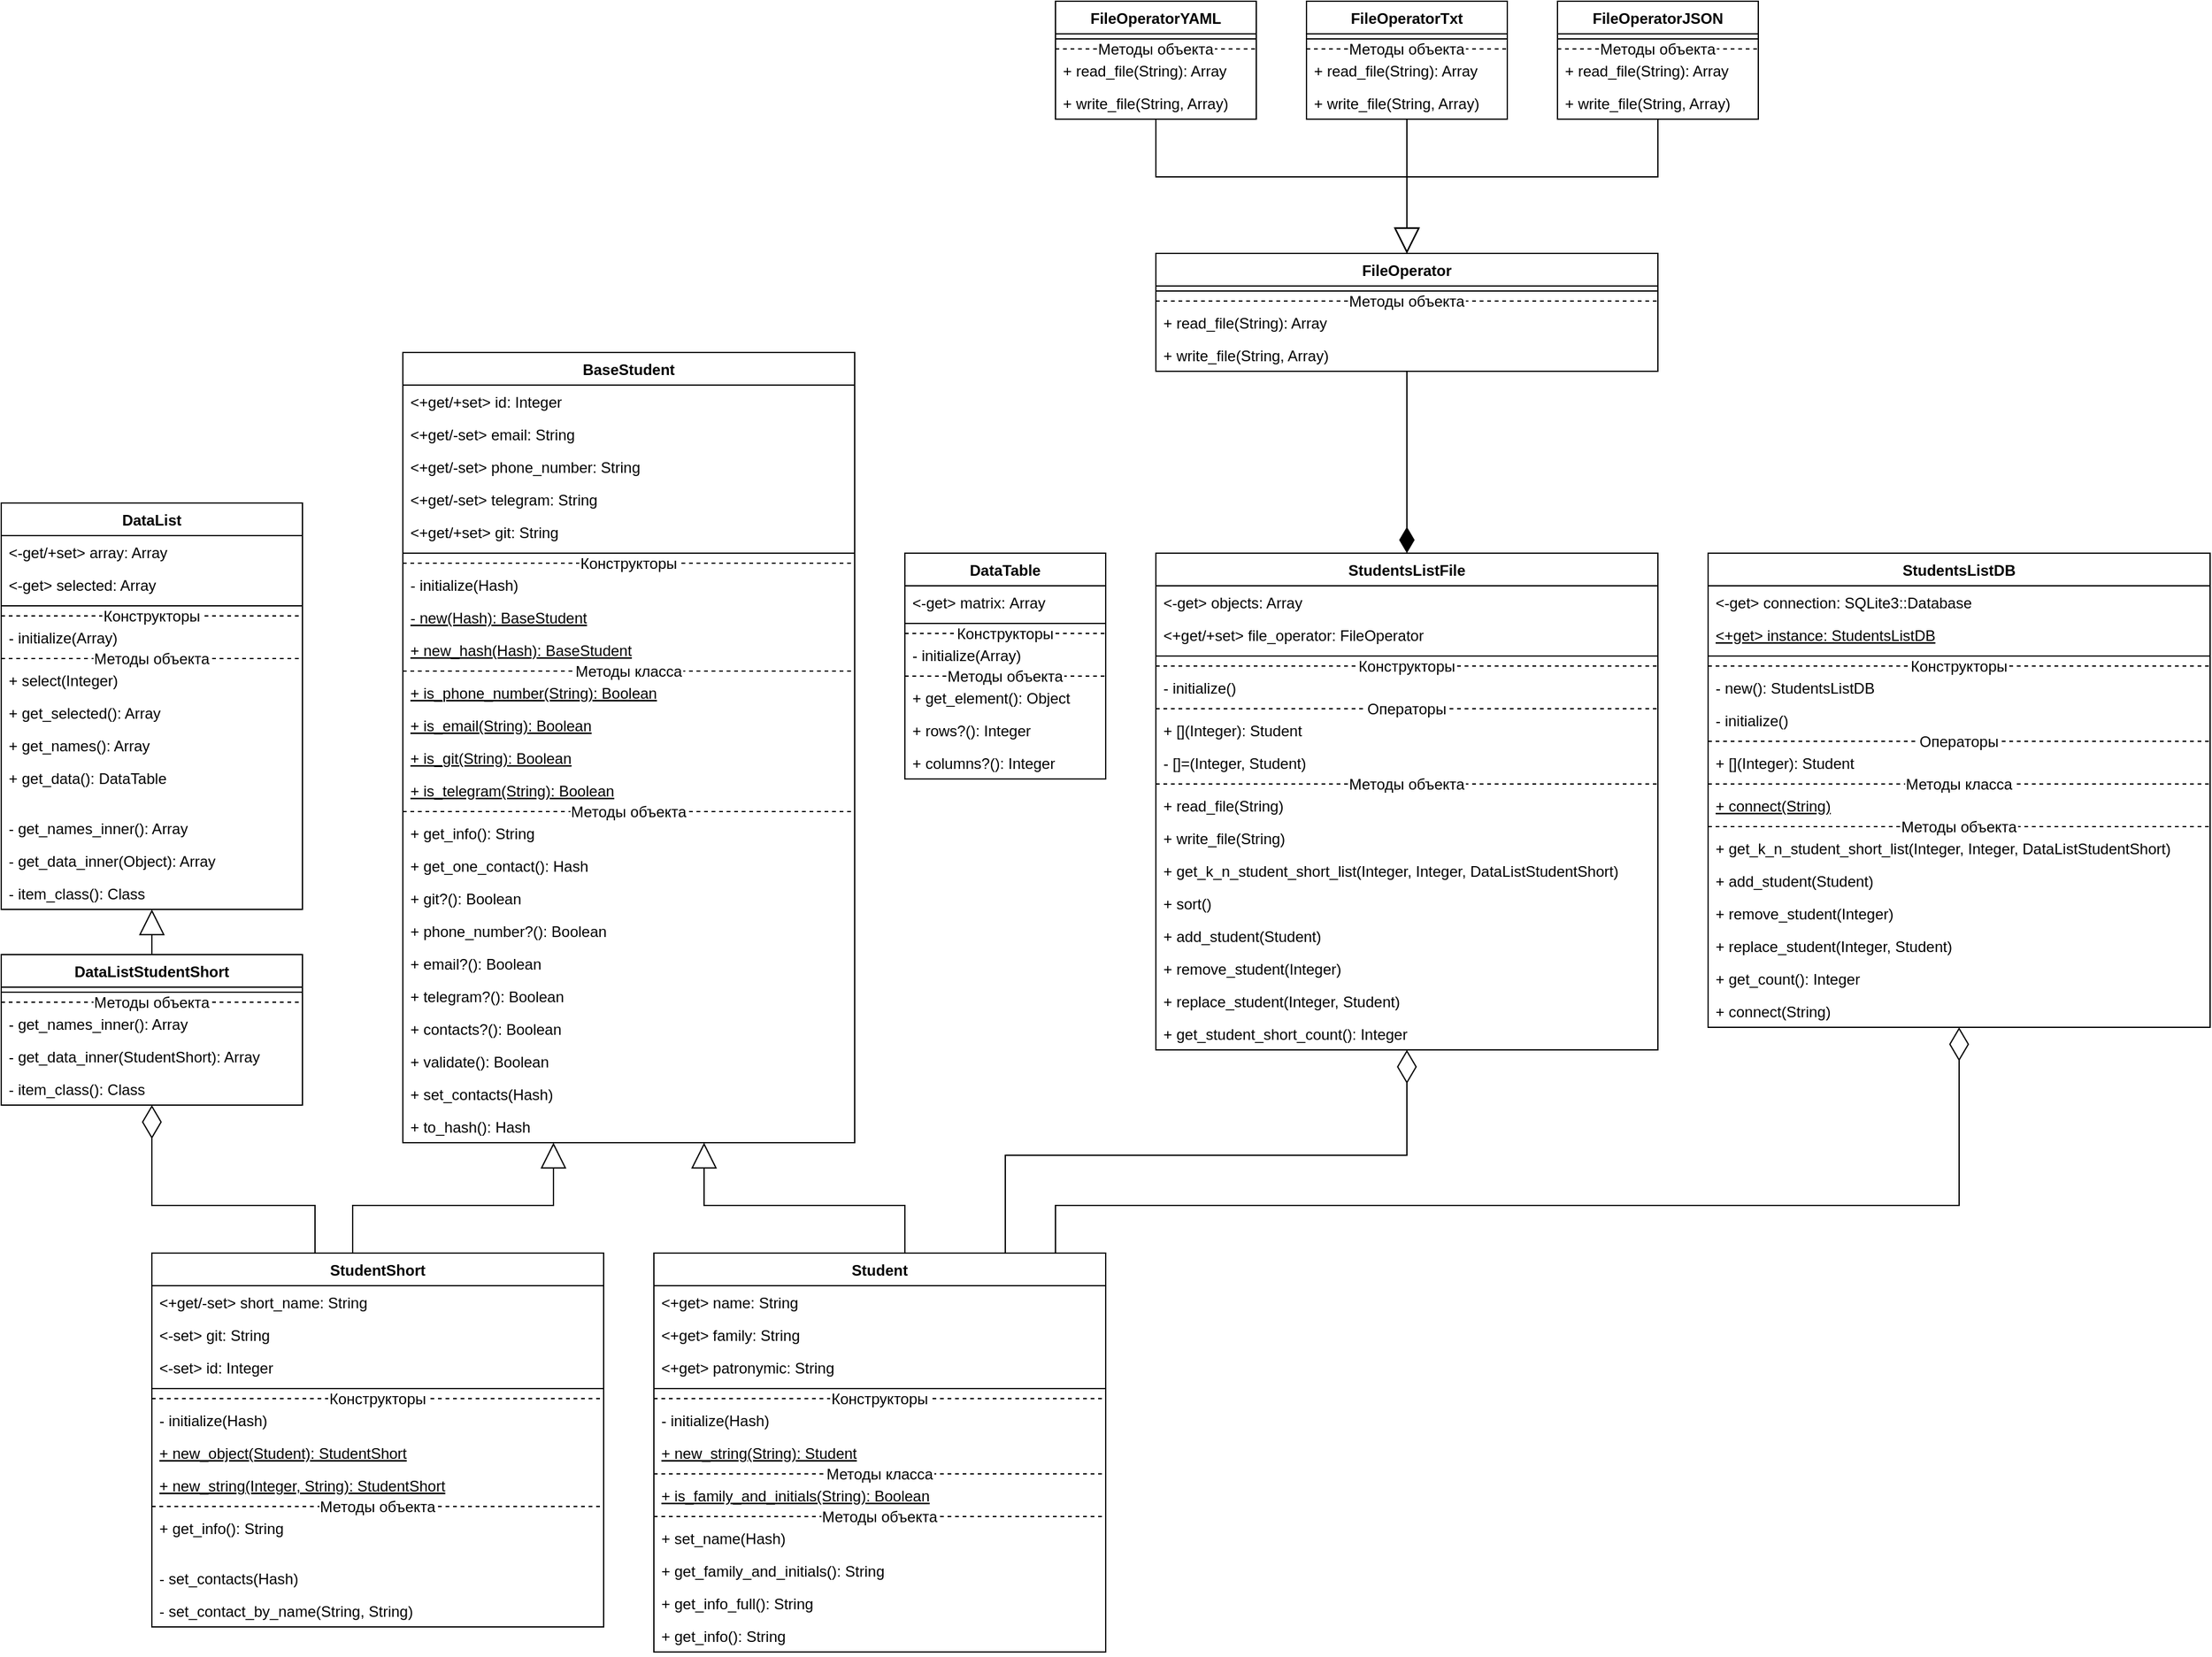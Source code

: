<mxfile version="20.3.0" type="device"><diagram name="Page-1" id="9f46799a-70d6-7492-0946-bef42562c5a5"><mxGraphModel dx="1148" dy="1664" grid="1" gridSize="10" guides="1" tooltips="1" connect="1" arrows="1" fold="1" page="1" pageScale="1" pageWidth="1100" pageHeight="850" background="none" math="0" shadow="0"><root><mxCell id="0"/><mxCell id="1" parent="0"/><mxCell id="awE1VAHjUJco51ENA8ch-1" value="Student" style="swimlane;fontStyle=1;align=center;verticalAlign=top;childLayout=stackLayout;horizontal=1;startSize=26;horizontalStack=0;resizeParent=1;resizeParentMax=0;resizeLast=0;collapsible=1;marginBottom=0;fillColor=default;swimlaneFillColor=default;" parent="1" vertex="1"><mxGeometry x="680" y="278" width="360" height="318" as="geometry"/></mxCell><mxCell id="awE1VAHjUJco51ENA8ch-2" value="&lt;+get&gt; name: String" style="text;strokeColor=none;fillColor=none;align=left;verticalAlign=top;spacingLeft=4;spacingRight=4;overflow=hidden;rotatable=0;points=[[0,0.5],[1,0.5]];portConstraint=eastwest;" parent="awE1VAHjUJco51ENA8ch-1" vertex="1"><mxGeometry y="26" width="360" height="26" as="geometry"/></mxCell><mxCell id="awE1VAHjUJco51ENA8ch-5" value="&lt;+get&gt; family: String" style="text;strokeColor=none;fillColor=none;align=left;verticalAlign=top;spacingLeft=4;spacingRight=4;overflow=hidden;rotatable=0;points=[[0,0.5],[1,0.5]];portConstraint=eastwest;" parent="awE1VAHjUJco51ENA8ch-1" vertex="1"><mxGeometry y="52" width="360" height="26" as="geometry"/></mxCell><mxCell id="awE1VAHjUJco51ENA8ch-6" value="&lt;+get&gt; patronymic: String" style="text;strokeColor=none;fillColor=none;align=left;verticalAlign=top;spacingLeft=4;spacingRight=4;overflow=hidden;rotatable=0;points=[[0,0.5],[1,0.5]];portConstraint=eastwest;" parent="awE1VAHjUJco51ENA8ch-1" vertex="1"><mxGeometry y="78" width="360" height="26" as="geometry"/></mxCell><mxCell id="awE1VAHjUJco51ENA8ch-3" value="" style="line;strokeWidth=1;fillColor=none;align=left;verticalAlign=middle;spacingTop=-1;spacingLeft=3;spacingRight=3;rotatable=0;labelPosition=right;points=[];portConstraint=eastwest;strokeColor=inherit;" parent="awE1VAHjUJco51ENA8ch-1" vertex="1"><mxGeometry y="104" width="360" height="8" as="geometry"/></mxCell><mxCell id="PrpJsA3lByvPpj5Z0-RD-8" value="Конструкторы" style="line;strokeWidth=1;fillColor=none;align=center;verticalAlign=middle;spacingTop=-1;spacingLeft=3;spacingRight=3;rotatable=0;labelPosition=center;points=[];portConstraint=eastwest;strokeColor=inherit;dashed=1;verticalLabelPosition=middle;" parent="awE1VAHjUJco51ENA8ch-1" vertex="1"><mxGeometry y="112" width="360" height="8" as="geometry"/></mxCell><mxCell id="PrpJsA3lByvPpj5Z0-RD-20" value="- initialize(Hash)" style="text;strokeColor=none;fillColor=none;align=left;verticalAlign=top;spacingLeft=4;spacingRight=4;overflow=hidden;rotatable=0;points=[[0,0.5],[1,0.5]];portConstraint=eastwest;fontStyle=0" parent="awE1VAHjUJco51ENA8ch-1" vertex="1"><mxGeometry y="120" width="360" height="26" as="geometry"/></mxCell><mxCell id="evtsQNLAuMUu6cNvgW7m-3" value="+ new_string(String): Student" style="text;strokeColor=none;fillColor=none;align=left;verticalAlign=top;spacingLeft=4;spacingRight=4;overflow=hidden;rotatable=0;points=[[0,0.5],[1,0.5]];portConstraint=eastwest;fontStyle=4" parent="awE1VAHjUJco51ENA8ch-1" vertex="1"><mxGeometry y="146" width="360" height="26" as="geometry"/></mxCell><mxCell id="PrpJsA3lByvPpj5Z0-RD-9" value="Методы класса" style="line;strokeWidth=1;fillColor=none;align=center;verticalAlign=middle;spacingTop=-1;spacingLeft=3;spacingRight=3;rotatable=0;labelPosition=center;points=[];portConstraint=eastwest;strokeColor=inherit;dashed=1;verticalLabelPosition=middle;" parent="awE1VAHjUJco51ENA8ch-1" vertex="1"><mxGeometry y="172" width="360" height="8" as="geometry"/></mxCell><mxCell id="evtsQNLAuMUu6cNvgW7m-35" value="+ is_family_and_initials(String): Boolean" style="text;strokeColor=none;fillColor=none;align=left;verticalAlign=top;spacingLeft=4;spacingRight=4;overflow=hidden;rotatable=0;points=[[0,0.5],[1,0.5]];portConstraint=eastwest;fontStyle=4" parent="awE1VAHjUJco51ENA8ch-1" vertex="1"><mxGeometry y="180" width="360" height="26" as="geometry"/></mxCell><mxCell id="PrpJsA3lByvPpj5Z0-RD-10" value="Методы объекта" style="line;strokeWidth=1;fillColor=none;align=center;verticalAlign=middle;spacingTop=-1;spacingLeft=3;spacingRight=3;rotatable=0;labelPosition=center;points=[];portConstraint=eastwest;strokeColor=inherit;dashed=1;verticalLabelPosition=middle;" parent="awE1VAHjUJco51ENA8ch-1" vertex="1"><mxGeometry y="206" width="360" height="8" as="geometry"/></mxCell><mxCell id="awE1VAHjUJco51ENA8ch-23" value="+ set_name(Hash)" style="text;strokeColor=none;fillColor=none;align=left;verticalAlign=top;spacingLeft=4;spacingRight=4;overflow=hidden;rotatable=0;points=[[0,0.5],[1,0.5]];portConstraint=eastwest;fontStyle=0" parent="awE1VAHjUJco51ENA8ch-1" vertex="1"><mxGeometry y="214" width="360" height="26" as="geometry"/></mxCell><mxCell id="evtsQNLAuMUu6cNvgW7m-5" value="+ get_family_and_initials(): String" style="text;strokeColor=none;fillColor=none;align=left;verticalAlign=top;spacingLeft=4;spacingRight=4;overflow=hidden;rotatable=0;points=[[0,0.5],[1,0.5]];portConstraint=eastwest;" parent="awE1VAHjUJco51ENA8ch-1" vertex="1"><mxGeometry y="240" width="360" height="26" as="geometry"/></mxCell><mxCell id="evtsQNLAuMUu6cNvgW7m-4" value="+ get_info_full(): String" style="text;strokeColor=none;fillColor=none;align=left;verticalAlign=top;spacingLeft=4;spacingRight=4;overflow=hidden;rotatable=0;points=[[0,0.5],[1,0.5]];portConstraint=eastwest;" parent="awE1VAHjUJco51ENA8ch-1" vertex="1"><mxGeometry y="266" width="360" height="26" as="geometry"/></mxCell><mxCell id="awE1VAHjUJco51ENA8ch-4" value="+ get_info(): String" style="text;strokeColor=none;fillColor=none;align=left;verticalAlign=top;spacingLeft=4;spacingRight=4;overflow=hidden;rotatable=0;points=[[0,0.5],[1,0.5]];portConstraint=eastwest;" parent="awE1VAHjUJco51ENA8ch-1" vertex="1"><mxGeometry y="292" width="360" height="26" as="geometry"/></mxCell><mxCell id="evtsQNLAuMUu6cNvgW7m-6" value="BaseStudent" style="swimlane;fontStyle=1;align=center;verticalAlign=top;childLayout=stackLayout;horizontal=1;startSize=26;horizontalStack=0;resizeParent=1;resizeParentMax=0;resizeLast=0;collapsible=1;marginBottom=0;fillColor=default;swimlaneFillColor=default;" parent="1" vertex="1"><mxGeometry x="480" y="-440" width="360" height="630" as="geometry"/></mxCell><mxCell id="evtsQNLAuMUu6cNvgW7m-34" value="&lt;+get/+set&gt; id: Integer" style="text;strokeColor=none;fillColor=none;align=left;verticalAlign=top;spacingLeft=4;spacingRight=4;overflow=hidden;rotatable=0;points=[[0,0.5],[1,0.5]];portConstraint=eastwest;" parent="evtsQNLAuMUu6cNvgW7m-6" vertex="1"><mxGeometry y="26" width="360" height="26" as="geometry"/></mxCell><mxCell id="evtsQNLAuMUu6cNvgW7m-10" value="&lt;+get/-set&gt; email: String" style="text;strokeColor=none;fillColor=none;align=left;verticalAlign=top;spacingLeft=4;spacingRight=4;overflow=hidden;rotatable=0;points=[[0,0.5],[1,0.5]];portConstraint=eastwest;" parent="evtsQNLAuMUu6cNvgW7m-6" vertex="1"><mxGeometry y="52" width="360" height="26" as="geometry"/></mxCell><mxCell id="evtsQNLAuMUu6cNvgW7m-11" value="&lt;+get/-set&gt; phone_number: String" style="text;strokeColor=none;fillColor=none;align=left;verticalAlign=top;spacingLeft=4;spacingRight=4;overflow=hidden;rotatable=0;points=[[0,0.5],[1,0.5]];portConstraint=eastwest;" parent="evtsQNLAuMUu6cNvgW7m-6" vertex="1"><mxGeometry y="78" width="360" height="26" as="geometry"/></mxCell><mxCell id="evtsQNLAuMUu6cNvgW7m-12" value="&lt;+get/-set&gt; telegram: String" style="text;strokeColor=none;fillColor=none;align=left;verticalAlign=top;spacingLeft=4;spacingRight=4;overflow=hidden;rotatable=0;points=[[0,0.5],[1,0.5]];portConstraint=eastwest;" parent="evtsQNLAuMUu6cNvgW7m-6" vertex="1"><mxGeometry y="104" width="360" height="26" as="geometry"/></mxCell><mxCell id="evtsQNLAuMUu6cNvgW7m-13" value="&lt;+get/+set&gt; git: String" style="text;strokeColor=none;fillColor=none;align=left;verticalAlign=top;spacingLeft=4;spacingRight=4;overflow=hidden;rotatable=0;points=[[0,0.5],[1,0.5]];portConstraint=eastwest;" parent="evtsQNLAuMUu6cNvgW7m-6" vertex="1"><mxGeometry y="130" width="360" height="26" as="geometry"/></mxCell><mxCell id="evtsQNLAuMUu6cNvgW7m-14" value="" style="line;strokeWidth=1;fillColor=none;align=left;verticalAlign=middle;spacingTop=-1;spacingLeft=3;spacingRight=3;rotatable=0;labelPosition=right;points=[];portConstraint=eastwest;strokeColor=inherit;" parent="evtsQNLAuMUu6cNvgW7m-6" vertex="1"><mxGeometry y="156" width="360" height="8" as="geometry"/></mxCell><mxCell id="PrpJsA3lByvPpj5Z0-RD-7" value="Конструкторы" style="line;strokeWidth=1;fillColor=none;align=center;verticalAlign=middle;spacingTop=-1;spacingLeft=3;spacingRight=3;rotatable=0;labelPosition=center;points=[];portConstraint=eastwest;strokeColor=inherit;dashed=1;verticalLabelPosition=middle;" parent="evtsQNLAuMUu6cNvgW7m-6" vertex="1"><mxGeometry y="164" width="360" height="8" as="geometry"/></mxCell><mxCell id="PrpJsA3lByvPpj5Z0-RD-18" value="- initialize(Hash)" style="text;strokeColor=none;fillColor=none;align=left;verticalAlign=top;spacingLeft=4;spacingRight=4;overflow=hidden;rotatable=0;points=[[0,0.5],[1,0.5]];portConstraint=eastwest;fontStyle=0" parent="evtsQNLAuMUu6cNvgW7m-6" vertex="1"><mxGeometry y="172" width="360" height="26" as="geometry"/></mxCell><mxCell id="PrpJsA3lByvPpj5Z0-RD-1" value="- new(Hash): BaseStudent" style="text;strokeColor=none;fillColor=none;align=left;verticalAlign=top;spacingLeft=4;spacingRight=4;overflow=hidden;rotatable=0;points=[[0,0.5],[1,0.5]];portConstraint=eastwest;fontStyle=4" parent="evtsQNLAuMUu6cNvgW7m-6" vertex="1"><mxGeometry y="198" width="360" height="26" as="geometry"/></mxCell><mxCell id="evtsQNLAuMUu6cNvgW7m-31" value="+ new_hash(Hash): BaseStudent" style="text;strokeColor=none;fillColor=none;align=left;verticalAlign=top;spacingLeft=4;spacingRight=4;overflow=hidden;rotatable=0;points=[[0,0.5],[1,0.5]];portConstraint=eastwest;fontStyle=4" parent="evtsQNLAuMUu6cNvgW7m-6" vertex="1"><mxGeometry y="224" width="360" height="26" as="geometry"/></mxCell><mxCell id="PrpJsA3lByvPpj5Z0-RD-2" value="Методы класса" style="line;strokeWidth=1;fillColor=none;align=center;verticalAlign=middle;spacingTop=-1;spacingLeft=3;spacingRight=3;rotatable=0;labelPosition=center;points=[];portConstraint=eastwest;strokeColor=inherit;dashed=1;verticalLabelPosition=middle;" parent="evtsQNLAuMUu6cNvgW7m-6" vertex="1"><mxGeometry y="250" width="360" height="8" as="geometry"/></mxCell><mxCell id="evtsQNLAuMUu6cNvgW7m-19" value="+ is_phone_number(String): Boolean" style="text;strokeColor=none;fillColor=none;align=left;verticalAlign=top;spacingLeft=4;spacingRight=4;overflow=hidden;rotatable=0;points=[[0,0.5],[1,0.5]];portConstraint=eastwest;fontStyle=4" parent="evtsQNLAuMUu6cNvgW7m-6" vertex="1"><mxGeometry y="258" width="360" height="26" as="geometry"/></mxCell><mxCell id="evtsQNLAuMUu6cNvgW7m-20" value="+ is_email(String): Boolean" style="text;strokeColor=none;fillColor=none;align=left;verticalAlign=top;spacingLeft=4;spacingRight=4;overflow=hidden;rotatable=0;points=[[0,0.5],[1,0.5]];portConstraint=eastwest;fontStyle=4" parent="evtsQNLAuMUu6cNvgW7m-6" vertex="1"><mxGeometry y="284" width="360" height="26" as="geometry"/></mxCell><mxCell id="evtsQNLAuMUu6cNvgW7m-21" value="+ is_git(String): Boolean" style="text;strokeColor=none;fillColor=none;align=left;verticalAlign=top;spacingLeft=4;spacingRight=4;overflow=hidden;rotatable=0;points=[[0,0.5],[1,0.5]];portConstraint=eastwest;fontStyle=4" parent="evtsQNLAuMUu6cNvgW7m-6" vertex="1"><mxGeometry y="310" width="360" height="26" as="geometry"/></mxCell><mxCell id="evtsQNLAuMUu6cNvgW7m-22" value="+ is_telegram(String): Boolean" style="text;strokeColor=none;fillColor=none;align=left;verticalAlign=top;spacingLeft=4;spacingRight=4;overflow=hidden;rotatable=0;points=[[0,0.5],[1,0.5]];portConstraint=eastwest;fontStyle=4" parent="evtsQNLAuMUu6cNvgW7m-6" vertex="1"><mxGeometry y="336" width="360" height="26" as="geometry"/></mxCell><mxCell id="PrpJsA3lByvPpj5Z0-RD-3" value="Методы объекта" style="line;strokeWidth=1;fillColor=none;align=center;verticalAlign=middle;spacingTop=-1;spacingLeft=3;spacingRight=3;rotatable=0;labelPosition=center;points=[];portConstraint=eastwest;strokeColor=inherit;dashed=1;verticalLabelPosition=middle;" parent="evtsQNLAuMUu6cNvgW7m-6" vertex="1"><mxGeometry y="362" width="360" height="8" as="geometry"/></mxCell><mxCell id="evtsQNLAuMUu6cNvgW7m-16" value="+ get_info(): String" style="text;strokeColor=none;fillColor=none;align=left;verticalAlign=top;spacingLeft=4;spacingRight=4;overflow=hidden;rotatable=0;points=[[0,0.5],[1,0.5]];portConstraint=eastwest;" parent="evtsQNLAuMUu6cNvgW7m-6" vertex="1"><mxGeometry y="370" width="360" height="26" as="geometry"/></mxCell><mxCell id="evtsQNLAuMUu6cNvgW7m-33" value="+ get_one_contact(): Hash" style="text;strokeColor=none;fillColor=none;align=left;verticalAlign=top;spacingLeft=4;spacingRight=4;overflow=hidden;rotatable=0;points=[[0,0.5],[1,0.5]];portConstraint=eastwest;" parent="evtsQNLAuMUu6cNvgW7m-6" vertex="1"><mxGeometry y="396" width="360" height="26" as="geometry"/></mxCell><mxCell id="evtsQNLAuMUu6cNvgW7m-23" value="+ git?(): Boolean" style="text;strokeColor=none;fillColor=none;align=left;verticalAlign=top;spacingLeft=4;spacingRight=4;overflow=hidden;rotatable=0;points=[[0,0.5],[1,0.5]];portConstraint=eastwest;fontStyle=0" parent="evtsQNLAuMUu6cNvgW7m-6" vertex="1"><mxGeometry y="422" width="360" height="26" as="geometry"/></mxCell><mxCell id="evtsQNLAuMUu6cNvgW7m-24" value="+ phone_number?(): Boolean" style="text;strokeColor=none;fillColor=none;align=left;verticalAlign=top;spacingLeft=4;spacingRight=4;overflow=hidden;rotatable=0;points=[[0,0.5],[1,0.5]];portConstraint=eastwest;fontStyle=0" parent="evtsQNLAuMUu6cNvgW7m-6" vertex="1"><mxGeometry y="448" width="360" height="26" as="geometry"/></mxCell><mxCell id="evtsQNLAuMUu6cNvgW7m-25" value="+ email?(): Boolean" style="text;strokeColor=none;fillColor=none;align=left;verticalAlign=top;spacingLeft=4;spacingRight=4;overflow=hidden;rotatable=0;points=[[0,0.5],[1,0.5]];portConstraint=eastwest;fontStyle=0" parent="evtsQNLAuMUu6cNvgW7m-6" vertex="1"><mxGeometry y="474" width="360" height="26" as="geometry"/></mxCell><mxCell id="evtsQNLAuMUu6cNvgW7m-26" value="+ telegram?(): Boolean" style="text;strokeColor=none;fillColor=none;align=left;verticalAlign=top;spacingLeft=4;spacingRight=4;overflow=hidden;rotatable=0;points=[[0,0.5],[1,0.5]];portConstraint=eastwest;fontStyle=0" parent="evtsQNLAuMUu6cNvgW7m-6" vertex="1"><mxGeometry y="500" width="360" height="26" as="geometry"/></mxCell><mxCell id="evtsQNLAuMUu6cNvgW7m-27" value="+ contacts?(): Boolean" style="text;strokeColor=none;fillColor=none;align=left;verticalAlign=top;spacingLeft=4;spacingRight=4;overflow=hidden;rotatable=0;points=[[0,0.5],[1,0.5]];portConstraint=eastwest;fontStyle=0" parent="evtsQNLAuMUu6cNvgW7m-6" vertex="1"><mxGeometry y="526" width="360" height="26" as="geometry"/></mxCell><mxCell id="evtsQNLAuMUu6cNvgW7m-28" value="+ validate(): Boolean" style="text;strokeColor=none;fillColor=none;align=left;verticalAlign=top;spacingLeft=4;spacingRight=4;overflow=hidden;rotatable=0;points=[[0,0.5],[1,0.5]];portConstraint=eastwest;fontStyle=0" parent="evtsQNLAuMUu6cNvgW7m-6" vertex="1"><mxGeometry y="552" width="360" height="26" as="geometry"/></mxCell><mxCell id="evtsQNLAuMUu6cNvgW7m-29" value="+ set_contacts(Hash)" style="text;strokeColor=none;fillColor=none;align=left;verticalAlign=top;spacingLeft=4;spacingRight=4;overflow=hidden;rotatable=0;points=[[0,0.5],[1,0.5]];portConstraint=eastwest;fontStyle=0" parent="evtsQNLAuMUu6cNvgW7m-6" vertex="1"><mxGeometry y="578" width="360" height="26" as="geometry"/></mxCell><mxCell id="AOIeEpE5WNtEYha_s046-18" value="+ to_hash(): Hash" style="text;strokeColor=none;fillColor=none;align=left;verticalAlign=top;spacingLeft=4;spacingRight=4;overflow=hidden;rotatable=0;points=[[0,0.5],[1,0.5]];portConstraint=eastwest;fontStyle=0" parent="evtsQNLAuMUu6cNvgW7m-6" vertex="1"><mxGeometry y="604" width="360" height="26" as="geometry"/></mxCell><mxCell id="evtsQNLAuMUu6cNvgW7m-36" value="" style="endArrow=block;html=1;rounded=0;endFill=0;jumpSize=6;endSize=18;edgeStyle=orthogonalEdgeStyle;" parent="1" source="awE1VAHjUJco51ENA8ch-1" target="evtsQNLAuMUu6cNvgW7m-6" edge="1"><mxGeometry width="50" height="50" relative="1" as="geometry"><mxPoint x="570" y="320" as="sourcePoint"/><mxPoint x="480" y="230" as="targetPoint"/><Array as="points"><mxPoint x="880" y="240"/><mxPoint x="720" y="240"/></Array></mxGeometry></mxCell><mxCell id="evtsQNLAuMUu6cNvgW7m-37" value="StudentShort" style="swimlane;fontStyle=1;align=center;verticalAlign=top;childLayout=stackLayout;horizontal=1;startSize=26;horizontalStack=0;resizeParent=1;resizeParentMax=0;resizeLast=0;collapsible=1;marginBottom=0;fillColor=default;swimlaneFillColor=default;" parent="1" vertex="1"><mxGeometry x="280" y="278" width="360" height="298" as="geometry"/></mxCell><mxCell id="evtsQNLAuMUu6cNvgW7m-40" value="&lt;+get/-set&gt; short_name: String" style="text;strokeColor=none;fillColor=none;align=left;verticalAlign=top;spacingLeft=4;spacingRight=4;overflow=hidden;rotatable=0;points=[[0,0.5],[1,0.5]];portConstraint=eastwest;" parent="evtsQNLAuMUu6cNvgW7m-37" vertex="1"><mxGeometry y="26" width="360" height="26" as="geometry"/></mxCell><mxCell id="evtsQNLAuMUu6cNvgW7m-49" value="&lt;-set&gt; git: String" style="text;strokeColor=none;fillColor=none;align=left;verticalAlign=top;spacingLeft=4;spacingRight=4;overflow=hidden;rotatable=0;points=[[0,0.5],[1,0.5]];portConstraint=eastwest;" parent="evtsQNLAuMUu6cNvgW7m-37" vertex="1"><mxGeometry y="52" width="360" height="26" as="geometry"/></mxCell><mxCell id="evtsQNLAuMUu6cNvgW7m-50" value="&lt;-set&gt; id: Integer" style="text;strokeColor=none;fillColor=none;align=left;verticalAlign=top;spacingLeft=4;spacingRight=4;overflow=hidden;rotatable=0;points=[[0,0.5],[1,0.5]];portConstraint=eastwest;" parent="evtsQNLAuMUu6cNvgW7m-37" vertex="1"><mxGeometry y="78" width="360" height="26" as="geometry"/></mxCell><mxCell id="evtsQNLAuMUu6cNvgW7m-41" value="" style="line;strokeWidth=1;fillColor=none;align=left;verticalAlign=middle;spacingTop=-1;spacingLeft=3;spacingRight=3;rotatable=0;labelPosition=right;points=[];portConstraint=eastwest;strokeColor=inherit;" parent="evtsQNLAuMUu6cNvgW7m-37" vertex="1"><mxGeometry y="104" width="360" height="8" as="geometry"/></mxCell><mxCell id="PrpJsA3lByvPpj5Z0-RD-11" value="Конструкторы" style="line;strokeWidth=1;fillColor=none;align=center;verticalAlign=middle;spacingTop=-1;spacingLeft=3;spacingRight=3;rotatable=0;labelPosition=center;points=[];portConstraint=eastwest;strokeColor=inherit;dashed=1;verticalLabelPosition=middle;" parent="evtsQNLAuMUu6cNvgW7m-37" vertex="1"><mxGeometry y="112" width="360" height="8" as="geometry"/></mxCell><mxCell id="PrpJsA3lByvPpj5Z0-RD-19" value="- initialize(Hash)" style="text;strokeColor=none;fillColor=none;align=left;verticalAlign=top;spacingLeft=4;spacingRight=4;overflow=hidden;rotatable=0;points=[[0,0.5],[1,0.5]];portConstraint=eastwest;fontStyle=0" parent="evtsQNLAuMUu6cNvgW7m-37" vertex="1"><mxGeometry y="120" width="360" height="26" as="geometry"/></mxCell><mxCell id="evtsQNLAuMUu6cNvgW7m-42" value="+ new_object(Student): StudentShort" style="text;strokeColor=none;fillColor=none;align=left;verticalAlign=top;spacingLeft=4;spacingRight=4;overflow=hidden;rotatable=0;points=[[0,0.5],[1,0.5]];portConstraint=eastwest;fontStyle=4" parent="evtsQNLAuMUu6cNvgW7m-37" vertex="1"><mxGeometry y="146" width="360" height="26" as="geometry"/></mxCell><mxCell id="evtsQNLAuMUu6cNvgW7m-43" value="+ new_string(Integer, String): StudentShort" style="text;strokeColor=none;fillColor=none;align=left;verticalAlign=top;spacingLeft=4;spacingRight=4;overflow=hidden;rotatable=0;points=[[0,0.5],[1,0.5]];portConstraint=eastwest;fontStyle=4" parent="evtsQNLAuMUu6cNvgW7m-37" vertex="1"><mxGeometry y="172" width="360" height="26" as="geometry"/></mxCell><mxCell id="PrpJsA3lByvPpj5Z0-RD-12" value="Методы объекта" style="line;strokeWidth=1;fillColor=none;align=center;verticalAlign=middle;spacingTop=-1;spacingLeft=3;spacingRight=3;rotatable=0;labelPosition=center;points=[];portConstraint=eastwest;strokeColor=inherit;dashed=1;verticalLabelPosition=middle;" parent="evtsQNLAuMUu6cNvgW7m-37" vertex="1"><mxGeometry y="198" width="360" height="8" as="geometry"/></mxCell><mxCell id="evtsQNLAuMUu6cNvgW7m-48" value="+ get_info(): String" style="text;strokeColor=none;fillColor=none;align=left;verticalAlign=top;spacingLeft=4;spacingRight=4;overflow=hidden;rotatable=0;points=[[0,0.5],[1,0.5]];portConstraint=eastwest;" parent="evtsQNLAuMUu6cNvgW7m-37" vertex="1"><mxGeometry y="206" width="360" height="26" as="geometry"/></mxCell><mxCell id="PrpJsA3lByvPpj5Z0-RD-14" value="" style="text;strokeColor=none;fillColor=none;align=left;verticalAlign=middle;spacingTop=-1;spacingLeft=4;spacingRight=4;rotatable=0;labelPosition=right;points=[];portConstraint=eastwest;dashed=1;strokeWidth=1;" parent="evtsQNLAuMUu6cNvgW7m-37" vertex="1"><mxGeometry y="232" width="360" height="14" as="geometry"/></mxCell><mxCell id="evtsQNLAuMUu6cNvgW7m-45" value="- set_contacts(Hash)" style="text;strokeColor=none;fillColor=none;align=left;verticalAlign=top;spacingLeft=4;spacingRight=4;overflow=hidden;rotatable=0;points=[[0,0.5],[1,0.5]];portConstraint=eastwest;fontStyle=0" parent="evtsQNLAuMUu6cNvgW7m-37" vertex="1"><mxGeometry y="246" width="360" height="26" as="geometry"/></mxCell><mxCell id="evtsQNLAuMUu6cNvgW7m-51" value="- set_contact_by_name(String, String)" style="text;strokeColor=none;fillColor=none;align=left;verticalAlign=top;spacingLeft=4;spacingRight=4;overflow=hidden;rotatable=0;points=[[0,0.5],[1,0.5]];portConstraint=eastwest;fontStyle=0" parent="evtsQNLAuMUu6cNvgW7m-37" vertex="1"><mxGeometry y="272" width="360" height="26" as="geometry"/></mxCell><mxCell id="evtsQNLAuMUu6cNvgW7m-52" value="" style="endArrow=block;html=1;rounded=0;endFill=0;jumpSize=6;endSize=18;edgeStyle=orthogonalEdgeStyle;" parent="1" source="evtsQNLAuMUu6cNvgW7m-37" target="evtsQNLAuMUu6cNvgW7m-6" edge="1"><mxGeometry width="50" height="50" relative="1" as="geometry"><mxPoint x="270" y="326" as="sourcePoint"/><mxPoint x="270" y="50" as="targetPoint"/><Array as="points"><mxPoint x="440" y="240"/><mxPoint x="600" y="240"/></Array></mxGeometry></mxCell><mxCell id="evtsQNLAuMUu6cNvgW7m-54" value="DataTable" style="swimlane;fontStyle=1;align=center;verticalAlign=top;childLayout=stackLayout;horizontal=1;startSize=26;horizontalStack=0;resizeParent=1;resizeParentMax=0;resizeLast=0;collapsible=1;marginBottom=0;swimlaneFillColor=default;" parent="1" vertex="1"><mxGeometry x="880" y="-280" width="160" height="180" as="geometry"/></mxCell><mxCell id="evtsQNLAuMUu6cNvgW7m-55" value="&lt;-get&gt; matrix: Array" style="text;strokeColor=none;fillColor=none;align=left;verticalAlign=top;spacingLeft=4;spacingRight=4;overflow=hidden;rotatable=0;points=[[0,0.5],[1,0.5]];portConstraint=eastwest;" parent="evtsQNLAuMUu6cNvgW7m-54" vertex="1"><mxGeometry y="26" width="160" height="26" as="geometry"/></mxCell><mxCell id="evtsQNLAuMUu6cNvgW7m-56" value="" style="line;strokeWidth=1;fillColor=none;align=left;verticalAlign=middle;spacingTop=-1;spacingLeft=3;spacingRight=3;rotatable=0;labelPosition=right;points=[];portConstraint=eastwest;strokeColor=inherit;" parent="evtsQNLAuMUu6cNvgW7m-54" vertex="1"><mxGeometry y="52" width="160" height="8" as="geometry"/></mxCell><mxCell id="PrpJsA3lByvPpj5Z0-RD-23" value="Конструкторы" style="line;strokeWidth=1;fillColor=none;align=center;verticalAlign=middle;spacingTop=-1;spacingLeft=3;spacingRight=3;rotatable=0;labelPosition=center;points=[];portConstraint=eastwest;strokeColor=inherit;dashed=1;verticalLabelPosition=middle;" parent="evtsQNLAuMUu6cNvgW7m-54" vertex="1"><mxGeometry y="60" width="160" height="8" as="geometry"/></mxCell><mxCell id="PrpJsA3lByvPpj5Z0-RD-24" value="- initialize(Array)" style="text;strokeColor=none;fillColor=none;align=left;verticalAlign=top;spacingLeft=4;spacingRight=4;overflow=hidden;rotatable=0;points=[[0,0.5],[1,0.5]];portConstraint=eastwest;fontStyle=0" parent="evtsQNLAuMUu6cNvgW7m-54" vertex="1"><mxGeometry y="68" width="160" height="26" as="geometry"/></mxCell><mxCell id="PrpJsA3lByvPpj5Z0-RD-17" value="Методы объекта" style="line;strokeWidth=1;fillColor=none;align=center;verticalAlign=middle;spacingTop=-1;spacingLeft=3;spacingRight=3;rotatable=0;labelPosition=center;points=[];portConstraint=eastwest;strokeColor=inherit;dashed=1;verticalLabelPosition=middle;" parent="evtsQNLAuMUu6cNvgW7m-54" vertex="1"><mxGeometry y="94" width="160" height="8" as="geometry"/></mxCell><mxCell id="evtsQNLAuMUu6cNvgW7m-58" value="+ get_element(): Object" style="text;strokeColor=none;fillColor=none;align=left;verticalAlign=top;spacingLeft=4;spacingRight=4;overflow=hidden;rotatable=0;points=[[0,0.5],[1,0.5]];portConstraint=eastwest;" parent="evtsQNLAuMUu6cNvgW7m-54" vertex="1"><mxGeometry y="102" width="160" height="26" as="geometry"/></mxCell><mxCell id="evtsQNLAuMUu6cNvgW7m-59" value="+ rows?(): Integer" style="text;strokeColor=none;fillColor=none;align=left;verticalAlign=top;spacingLeft=4;spacingRight=4;overflow=hidden;rotatable=0;points=[[0,0.5],[1,0.5]];portConstraint=eastwest;" parent="evtsQNLAuMUu6cNvgW7m-54" vertex="1"><mxGeometry y="128" width="160" height="26" as="geometry"/></mxCell><mxCell id="evtsQNLAuMUu6cNvgW7m-60" value="+ columns?(): Integer" style="text;strokeColor=none;fillColor=none;align=left;verticalAlign=top;spacingLeft=4;spacingRight=4;overflow=hidden;rotatable=0;points=[[0,0.5],[1,0.5]];portConstraint=eastwest;" parent="evtsQNLAuMUu6cNvgW7m-54" vertex="1"><mxGeometry y="154" width="160" height="26" as="geometry"/></mxCell><mxCell id="evtsQNLAuMUu6cNvgW7m-61" value="DataList" style="swimlane;fontStyle=1;align=center;verticalAlign=top;childLayout=stackLayout;horizontal=1;startSize=26;horizontalStack=0;resizeParent=1;resizeParentMax=0;resizeLast=0;collapsible=1;marginBottom=0;swimlaneFillColor=default;" parent="1" vertex="1"><mxGeometry x="160" y="-320" width="240" height="324" as="geometry"/></mxCell><mxCell id="evtsQNLAuMUu6cNvgW7m-62" value="&lt;-get/+set&gt; array: Array" style="text;strokeColor=none;fillColor=none;align=left;verticalAlign=top;spacingLeft=4;spacingRight=4;overflow=hidden;rotatable=0;points=[[0,0.5],[1,0.5]];portConstraint=eastwest;" parent="evtsQNLAuMUu6cNvgW7m-61" vertex="1"><mxGeometry y="26" width="240" height="26" as="geometry"/></mxCell><mxCell id="evtsQNLAuMUu6cNvgW7m-67" value="&lt;-get&gt; selected: Array" style="text;strokeColor=none;fillColor=none;align=left;verticalAlign=top;spacingLeft=4;spacingRight=4;overflow=hidden;rotatable=0;points=[[0,0.5],[1,0.5]];portConstraint=eastwest;" parent="evtsQNLAuMUu6cNvgW7m-61" vertex="1"><mxGeometry y="52" width="240" height="26" as="geometry"/></mxCell><mxCell id="evtsQNLAuMUu6cNvgW7m-63" value="" style="line;strokeWidth=1;fillColor=none;align=left;verticalAlign=middle;spacingTop=-1;spacingLeft=3;spacingRight=3;rotatable=0;labelPosition=right;points=[];portConstraint=eastwest;strokeColor=inherit;" parent="evtsQNLAuMUu6cNvgW7m-61" vertex="1"><mxGeometry y="78" width="240" height="8" as="geometry"/></mxCell><mxCell id="PrpJsA3lByvPpj5Z0-RD-21" value="Конструкторы" style="line;strokeWidth=1;fillColor=none;align=center;verticalAlign=middle;spacingTop=-1;spacingLeft=3;spacingRight=3;rotatable=0;labelPosition=center;points=[];portConstraint=eastwest;strokeColor=inherit;dashed=1;verticalLabelPosition=middle;" parent="evtsQNLAuMUu6cNvgW7m-61" vertex="1"><mxGeometry y="86" width="240" height="8" as="geometry"/></mxCell><mxCell id="PrpJsA3lByvPpj5Z0-RD-22" value="- initialize(Array)" style="text;strokeColor=none;fillColor=none;align=left;verticalAlign=top;spacingLeft=4;spacingRight=4;overflow=hidden;rotatable=0;points=[[0,0.5],[1,0.5]];portConstraint=eastwest;fontStyle=0" parent="evtsQNLAuMUu6cNvgW7m-61" vertex="1"><mxGeometry y="94" width="240" height="26" as="geometry"/></mxCell><mxCell id="PrpJsA3lByvPpj5Z0-RD-16" value="Методы объекта" style="line;strokeWidth=1;fillColor=none;align=center;verticalAlign=middle;spacingTop=-1;spacingLeft=3;spacingRight=3;rotatable=0;labelPosition=center;points=[];portConstraint=eastwest;strokeColor=inherit;dashed=1;verticalLabelPosition=middle;" parent="evtsQNLAuMUu6cNvgW7m-61" vertex="1"><mxGeometry y="120" width="240" height="8" as="geometry"/></mxCell><mxCell id="evtsQNLAuMUu6cNvgW7m-68" value="+ select(Integer)" style="text;strokeColor=none;fillColor=none;align=left;verticalAlign=top;spacingLeft=4;spacingRight=4;overflow=hidden;rotatable=0;points=[[0,0.5],[1,0.5]];portConstraint=eastwest;" parent="evtsQNLAuMUu6cNvgW7m-61" vertex="1"><mxGeometry y="128" width="240" height="26" as="geometry"/></mxCell><mxCell id="evtsQNLAuMUu6cNvgW7m-69" value="+ get_selected(): Array" style="text;strokeColor=none;fillColor=none;align=left;verticalAlign=top;spacingLeft=4;spacingRight=4;overflow=hidden;rotatable=0;points=[[0,0.5],[1,0.5]];portConstraint=eastwest;" parent="evtsQNLAuMUu6cNvgW7m-61" vertex="1"><mxGeometry y="154" width="240" height="26" as="geometry"/></mxCell><mxCell id="evtsQNLAuMUu6cNvgW7m-70" value="+ get_names(): Array" style="text;strokeColor=none;fillColor=none;align=left;verticalAlign=top;spacingLeft=4;spacingRight=4;overflow=hidden;rotatable=0;points=[[0,0.5],[1,0.5]];portConstraint=eastwest;fontStyle=0" parent="evtsQNLAuMUu6cNvgW7m-61" vertex="1"><mxGeometry y="180" width="240" height="26" as="geometry"/></mxCell><mxCell id="evtsQNLAuMUu6cNvgW7m-71" value="+ get_data(): DataTable" style="text;strokeColor=none;fillColor=none;align=left;verticalAlign=top;spacingLeft=4;spacingRight=4;overflow=hidden;rotatable=0;points=[[0,0.5],[1,0.5]];portConstraint=eastwest;fontStyle=0" parent="evtsQNLAuMUu6cNvgW7m-61" vertex="1"><mxGeometry y="206" width="240" height="26" as="geometry"/></mxCell><mxCell id="PrpJsA3lByvPpj5Z0-RD-13" value="" style="text;strokeColor=none;fillColor=none;align=left;verticalAlign=middle;spacingTop=-1;spacingLeft=4;spacingRight=4;rotatable=0;labelPosition=right;points=[];portConstraint=eastwest;dashed=1;strokeWidth=1;" parent="evtsQNLAuMUu6cNvgW7m-61" vertex="1"><mxGeometry y="232" width="240" height="14" as="geometry"/></mxCell><mxCell id="evtsQNLAuMUu6cNvgW7m-87" value="- get_names_inner(): Array" style="text;strokeColor=none;fillColor=none;align=left;verticalAlign=top;spacingLeft=4;spacingRight=4;overflow=hidden;rotatable=0;points=[[0,0.5],[1,0.5]];portConstraint=eastwest;fontStyle=0" parent="evtsQNLAuMUu6cNvgW7m-61" vertex="1"><mxGeometry y="246" width="240" height="26" as="geometry"/></mxCell><mxCell id="evtsQNLAuMUu6cNvgW7m-88" value="- get_data_inner(Object): Array" style="text;strokeColor=none;fillColor=none;align=left;verticalAlign=top;spacingLeft=4;spacingRight=4;overflow=hidden;rotatable=0;points=[[0,0.5],[1,0.5]];portConstraint=eastwest;fontStyle=0" parent="evtsQNLAuMUu6cNvgW7m-61" vertex="1"><mxGeometry y="272" width="240" height="26" as="geometry"/></mxCell><mxCell id="evtsQNLAuMUu6cNvgW7m-90" value="- item_class(): Class" style="text;strokeColor=none;fillColor=none;align=left;verticalAlign=top;spacingLeft=4;spacingRight=4;overflow=hidden;rotatable=0;points=[[0,0.5],[1,0.5]];portConstraint=eastwest;fontStyle=0" parent="evtsQNLAuMUu6cNvgW7m-61" vertex="1"><mxGeometry y="298" width="240" height="26" as="geometry"/></mxCell><mxCell id="evtsQNLAuMUu6cNvgW7m-78" value="DataListStudentShort" style="swimlane;fontStyle=1;align=center;verticalAlign=top;childLayout=stackLayout;horizontal=1;startSize=26;horizontalStack=0;resizeParent=1;resizeParentMax=0;resizeLast=0;collapsible=1;marginBottom=0;swimlaneFillColor=default;" parent="1" vertex="1"><mxGeometry x="160" y="40" width="240" height="120" as="geometry"/></mxCell><mxCell id="evtsQNLAuMUu6cNvgW7m-81" value="" style="line;strokeWidth=1;fillColor=none;align=left;verticalAlign=middle;spacingTop=-1;spacingLeft=3;spacingRight=3;rotatable=0;labelPosition=right;points=[];portConstraint=eastwest;strokeColor=inherit;" parent="evtsQNLAuMUu6cNvgW7m-78" vertex="1"><mxGeometry y="26" width="240" height="8" as="geometry"/></mxCell><mxCell id="PrpJsA3lByvPpj5Z0-RD-15" value="Методы объекта" style="line;strokeWidth=1;fillColor=none;align=center;verticalAlign=middle;spacingTop=-1;spacingLeft=3;spacingRight=3;rotatable=0;labelPosition=center;points=[];portConstraint=eastwest;strokeColor=inherit;dashed=1;verticalLabelPosition=middle;" parent="evtsQNLAuMUu6cNvgW7m-78" vertex="1"><mxGeometry y="34" width="240" height="8" as="geometry"/></mxCell><mxCell id="evtsQNLAuMUu6cNvgW7m-84" value="- get_names_inner(): Array" style="text;strokeColor=none;fillColor=none;align=left;verticalAlign=top;spacingLeft=4;spacingRight=4;overflow=hidden;rotatable=0;points=[[0,0.5],[1,0.5]];portConstraint=eastwest;fontStyle=0" parent="evtsQNLAuMUu6cNvgW7m-78" vertex="1"><mxGeometry y="42" width="240" height="26" as="geometry"/></mxCell><mxCell id="evtsQNLAuMUu6cNvgW7m-85" value="- get_data_inner(StudentShort): Array" style="text;strokeColor=none;fillColor=none;align=left;verticalAlign=top;spacingLeft=4;spacingRight=4;overflow=hidden;rotatable=0;points=[[0,0.5],[1,0.5]];portConstraint=eastwest;fontStyle=0" parent="evtsQNLAuMUu6cNvgW7m-78" vertex="1"><mxGeometry y="68" width="240" height="26" as="geometry"/></mxCell><mxCell id="evtsQNLAuMUu6cNvgW7m-91" value="- item_class(): Class" style="text;strokeColor=none;fillColor=none;align=left;verticalAlign=top;spacingLeft=4;spacingRight=4;overflow=hidden;rotatable=0;points=[[0,0.5],[1,0.5]];portConstraint=eastwest;fontStyle=0" parent="evtsQNLAuMUu6cNvgW7m-78" vertex="1"><mxGeometry y="94" width="240" height="26" as="geometry"/></mxCell><mxCell id="evtsQNLAuMUu6cNvgW7m-86" value="" style="endArrow=block;html=1;rounded=0;endFill=0;jumpSize=6;endSize=18;edgeStyle=orthogonalEdgeStyle;" parent="1" source="evtsQNLAuMUu6cNvgW7m-78" target="evtsQNLAuMUu6cNvgW7m-61" edge="1"><mxGeometry width="50" height="50" relative="1" as="geometry"><mxPoint x="450" y="288" as="sourcePoint"/><mxPoint x="610" y="124" as="targetPoint"/><Array as="points"><mxPoint x="300" y="40"/><mxPoint x="300" y="40"/></Array></mxGeometry></mxCell><mxCell id="evtsQNLAuMUu6cNvgW7m-89" value="" style="endArrow=diamondThin;html=1;rounded=0;endSize=24;jumpSize=6;edgeStyle=orthogonalEdgeStyle;endFill=0;" parent="1" source="evtsQNLAuMUu6cNvgW7m-37" target="evtsQNLAuMUu6cNvgW7m-78" edge="1"><mxGeometry width="50" height="50" relative="1" as="geometry"><mxPoint x="110" y="260" as="sourcePoint"/><mxPoint x="160" y="210" as="targetPoint"/><Array as="points"><mxPoint x="410" y="240"/><mxPoint x="280" y="240"/></Array></mxGeometry></mxCell><mxCell id="PrpJsA3lByvPpj5Z0-RD-25" value="StudentsListFile" style="swimlane;fontStyle=1;align=center;verticalAlign=top;childLayout=stackLayout;horizontal=1;startSize=26;horizontalStack=0;resizeParent=1;resizeParentMax=0;resizeLast=0;collapsible=1;marginBottom=0;strokeWidth=1;swimlaneFillColor=default;" parent="1" vertex="1"><mxGeometry x="1080" y="-280" width="400" height="396" as="geometry"/></mxCell><mxCell id="PrpJsA3lByvPpj5Z0-RD-26" value="&lt;-get&gt; objects: Array" style="text;strokeColor=none;fillColor=none;align=left;verticalAlign=top;spacingLeft=4;spacingRight=4;overflow=hidden;rotatable=0;points=[[0,0.5],[1,0.5]];portConstraint=eastwest;dashed=1;strokeWidth=1;" parent="PrpJsA3lByvPpj5Z0-RD-25" vertex="1"><mxGeometry y="26" width="400" height="26" as="geometry"/></mxCell><mxCell id="PrpJsA3lByvPpj5Z0-RD-61" value="&lt;+get/+set&gt; file_operator: FileOperator" style="text;strokeColor=none;fillColor=none;align=left;verticalAlign=top;spacingLeft=4;spacingRight=4;overflow=hidden;rotatable=0;points=[[0,0.5],[1,0.5]];portConstraint=eastwest;dashed=1;strokeWidth=1;" parent="PrpJsA3lByvPpj5Z0-RD-25" vertex="1"><mxGeometry y="52" width="400" height="26" as="geometry"/></mxCell><mxCell id="PrpJsA3lByvPpj5Z0-RD-27" value="" style="line;strokeWidth=1;fillColor=none;align=left;verticalAlign=middle;spacingTop=-1;spacingLeft=3;spacingRight=3;rotatable=0;labelPosition=right;points=[];portConstraint=eastwest;strokeColor=inherit;" parent="PrpJsA3lByvPpj5Z0-RD-25" vertex="1"><mxGeometry y="78" width="400" height="8" as="geometry"/></mxCell><mxCell id="PrpJsA3lByvPpj5Z0-RD-29" value="Конструкторы" style="line;strokeWidth=1;fillColor=none;align=center;verticalAlign=middle;spacingTop=-1;spacingLeft=3;spacingRight=3;rotatable=0;labelPosition=center;points=[];portConstraint=eastwest;strokeColor=inherit;dashed=1;verticalLabelPosition=middle;" parent="PrpJsA3lByvPpj5Z0-RD-25" vertex="1"><mxGeometry y="86" width="400" height="8" as="geometry"/></mxCell><mxCell id="PrpJsA3lByvPpj5Z0-RD-28" value="- initialize()" style="text;strokeColor=none;fillColor=none;align=left;verticalAlign=top;spacingLeft=4;spacingRight=4;overflow=hidden;rotatable=0;points=[[0,0.5],[1,0.5]];portConstraint=eastwest;dashed=1;strokeWidth=1;" parent="PrpJsA3lByvPpj5Z0-RD-25" vertex="1"><mxGeometry y="94" width="400" height="26" as="geometry"/></mxCell><mxCell id="PrpJsA3lByvPpj5Z0-RD-41" value="Операторы" style="line;strokeWidth=1;fillColor=none;align=center;verticalAlign=middle;spacingTop=-1;spacingLeft=3;spacingRight=3;rotatable=0;labelPosition=center;points=[];portConstraint=eastwest;strokeColor=inherit;dashed=1;verticalLabelPosition=middle;" parent="PrpJsA3lByvPpj5Z0-RD-25" vertex="1"><mxGeometry y="120" width="400" height="8" as="geometry"/></mxCell><mxCell id="PrpJsA3lByvPpj5Z0-RD-33" value="+ [](Integer): Student" style="text;strokeColor=none;fillColor=none;align=left;verticalAlign=top;spacingLeft=4;spacingRight=4;overflow=hidden;rotatable=0;points=[[0,0.5],[1,0.5]];portConstraint=eastwest;dashed=1;strokeWidth=1;" parent="PrpJsA3lByvPpj5Z0-RD-25" vertex="1"><mxGeometry y="128" width="400" height="26" as="geometry"/></mxCell><mxCell id="PrpJsA3lByvPpj5Z0-RD-34" value="- []=(Integer, Student)" style="text;strokeColor=none;fillColor=none;align=left;verticalAlign=top;spacingLeft=4;spacingRight=4;overflow=hidden;rotatable=0;points=[[0,0.5],[1,0.5]];portConstraint=eastwest;dashed=1;strokeWidth=1;" parent="PrpJsA3lByvPpj5Z0-RD-25" vertex="1"><mxGeometry y="154" width="400" height="26" as="geometry"/></mxCell><mxCell id="PrpJsA3lByvPpj5Z0-RD-30" value="Методы объекта" style="line;strokeWidth=1;fillColor=none;align=center;verticalAlign=middle;spacingTop=-1;spacingLeft=3;spacingRight=3;rotatable=0;labelPosition=center;points=[];portConstraint=eastwest;strokeColor=inherit;dashed=1;verticalLabelPosition=middle;" parent="PrpJsA3lByvPpj5Z0-RD-25" vertex="1"><mxGeometry y="180" width="400" height="8" as="geometry"/></mxCell><mxCell id="PrpJsA3lByvPpj5Z0-RD-31" value="+ read_file(String)" style="text;strokeColor=none;fillColor=none;align=left;verticalAlign=top;spacingLeft=4;spacingRight=4;overflow=hidden;rotatable=0;points=[[0,0.5],[1,0.5]];portConstraint=eastwest;dashed=1;strokeWidth=1;" parent="PrpJsA3lByvPpj5Z0-RD-25" vertex="1"><mxGeometry y="188" width="400" height="26" as="geometry"/></mxCell><mxCell id="PrpJsA3lByvPpj5Z0-RD-32" value="+ write_file(String)" style="text;strokeColor=none;fillColor=none;align=left;verticalAlign=top;spacingLeft=4;spacingRight=4;overflow=hidden;rotatable=0;points=[[0,0.5],[1,0.5]];portConstraint=eastwest;dashed=1;strokeWidth=1;" parent="PrpJsA3lByvPpj5Z0-RD-25" vertex="1"><mxGeometry y="214" width="400" height="26" as="geometry"/></mxCell><mxCell id="PrpJsA3lByvPpj5Z0-RD-35" value="+ get_k_n_student_short_list(Integer, Integer, DataListStudentShort)" style="text;strokeColor=none;fillColor=none;align=left;verticalAlign=top;spacingLeft=4;spacingRight=4;overflow=hidden;rotatable=0;points=[[0,0.5],[1,0.5]];portConstraint=eastwest;dashed=1;strokeWidth=1;" parent="PrpJsA3lByvPpj5Z0-RD-25" vertex="1"><mxGeometry y="240" width="400" height="26" as="geometry"/></mxCell><mxCell id="PrpJsA3lByvPpj5Z0-RD-36" value="+ sort()" style="text;strokeColor=none;fillColor=none;align=left;verticalAlign=top;spacingLeft=4;spacingRight=4;overflow=hidden;rotatable=0;points=[[0,0.5],[1,0.5]];portConstraint=eastwest;dashed=1;strokeWidth=1;" parent="PrpJsA3lByvPpj5Z0-RD-25" vertex="1"><mxGeometry y="266" width="400" height="26" as="geometry"/></mxCell><mxCell id="PrpJsA3lByvPpj5Z0-RD-37" value="+ add_student(Student)" style="text;strokeColor=none;fillColor=none;align=left;verticalAlign=top;spacingLeft=4;spacingRight=4;overflow=hidden;rotatable=0;points=[[0,0.5],[1,0.5]];portConstraint=eastwest;dashed=1;strokeWidth=1;" parent="PrpJsA3lByvPpj5Z0-RD-25" vertex="1"><mxGeometry y="292" width="400" height="26" as="geometry"/></mxCell><mxCell id="PrpJsA3lByvPpj5Z0-RD-38" value="+ remove_student(Integer)" style="text;strokeColor=none;fillColor=none;align=left;verticalAlign=top;spacingLeft=4;spacingRight=4;overflow=hidden;rotatable=0;points=[[0,0.5],[1,0.5]];portConstraint=eastwest;dashed=1;strokeWidth=1;" parent="PrpJsA3lByvPpj5Z0-RD-25" vertex="1"><mxGeometry y="318" width="400" height="26" as="geometry"/></mxCell><mxCell id="PrpJsA3lByvPpj5Z0-RD-39" value="+ replace_student(Integer, Student)" style="text;strokeColor=none;fillColor=none;align=left;verticalAlign=top;spacingLeft=4;spacingRight=4;overflow=hidden;rotatable=0;points=[[0,0.5],[1,0.5]];portConstraint=eastwest;dashed=1;strokeWidth=1;" parent="PrpJsA3lByvPpj5Z0-RD-25" vertex="1"><mxGeometry y="344" width="400" height="26" as="geometry"/></mxCell><mxCell id="PrpJsA3lByvPpj5Z0-RD-40" value="+ get_student_short_count(): Integer" style="text;strokeColor=none;fillColor=none;align=left;verticalAlign=top;spacingLeft=4;spacingRight=4;overflow=hidden;rotatable=0;points=[[0,0.5],[1,0.5]];portConstraint=eastwest;dashed=1;strokeWidth=1;" parent="PrpJsA3lByvPpj5Z0-RD-25" vertex="1"><mxGeometry y="370" width="400" height="26" as="geometry"/></mxCell><mxCell id="PrpJsA3lByvPpj5Z0-RD-42" value="" style="endArrow=diamondThin;endFill=0;endSize=24;html=1;rounded=0;edgeStyle=orthogonalEdgeStyle;" parent="1" source="awE1VAHjUJco51ENA8ch-1" target="PrpJsA3lByvPpj5Z0-RD-25" edge="1"><mxGeometry width="160" relative="1" as="geometry"><mxPoint x="1110" y="290" as="sourcePoint"/><mxPoint x="1290" y="280" as="targetPoint"/><Array as="points"><mxPoint x="960" y="200"/><mxPoint x="1280" y="200"/></Array></mxGeometry></mxCell><mxCell id="PrpJsA3lByvPpj5Z0-RD-43" value="FileOperator" style="swimlane;fontStyle=1;align=center;verticalAlign=top;childLayout=stackLayout;horizontal=1;startSize=26;horizontalStack=0;resizeParent=1;resizeParentMax=0;resizeLast=0;collapsible=1;marginBottom=0;strokeWidth=1;swimlaneFillColor=default;" parent="1" vertex="1"><mxGeometry x="1080" y="-519" width="400" height="94" as="geometry"/></mxCell><mxCell id="PrpJsA3lByvPpj5Z0-RD-45" value="" style="line;strokeWidth=1;fillColor=none;align=left;verticalAlign=middle;spacingTop=-1;spacingLeft=3;spacingRight=3;rotatable=0;labelPosition=right;points=[];portConstraint=eastwest;strokeColor=inherit;" parent="PrpJsA3lByvPpj5Z0-RD-43" vertex="1"><mxGeometry y="26" width="400" height="8" as="geometry"/></mxCell><mxCell id="PrpJsA3lByvPpj5Z0-RD-51" value="Методы объекта" style="line;strokeWidth=1;fillColor=none;align=center;verticalAlign=middle;spacingTop=-1;spacingLeft=3;spacingRight=3;rotatable=0;labelPosition=center;points=[];portConstraint=eastwest;strokeColor=inherit;dashed=1;verticalLabelPosition=middle;" parent="PrpJsA3lByvPpj5Z0-RD-43" vertex="1"><mxGeometry y="34" width="400" height="8" as="geometry"/></mxCell><mxCell id="PrpJsA3lByvPpj5Z0-RD-52" value="+ read_file(String): Array" style="text;strokeColor=none;fillColor=none;align=left;verticalAlign=top;spacingLeft=4;spacingRight=4;overflow=hidden;rotatable=0;points=[[0,0.5],[1,0.5]];portConstraint=eastwest;dashed=1;strokeWidth=1;" parent="PrpJsA3lByvPpj5Z0-RD-43" vertex="1"><mxGeometry y="42" width="400" height="26" as="geometry"/></mxCell><mxCell id="PrpJsA3lByvPpj5Z0-RD-53" value="+ write_file(String, Array)" style="text;strokeColor=none;fillColor=none;align=left;verticalAlign=top;spacingLeft=4;spacingRight=4;overflow=hidden;rotatable=0;points=[[0,0.5],[1,0.5]];portConstraint=eastwest;dashed=1;strokeWidth=1;" parent="PrpJsA3lByvPpj5Z0-RD-43" vertex="1"><mxGeometry y="68" width="400" height="26" as="geometry"/></mxCell><mxCell id="PrpJsA3lByvPpj5Z0-RD-60" value="" style="endArrow=diamondThin;endFill=1;endSize=18;html=1;rounded=0;" parent="1" source="PrpJsA3lByvPpj5Z0-RD-43" target="PrpJsA3lByvPpj5Z0-RD-25" edge="1"><mxGeometry width="160" relative="1" as="geometry"><mxPoint x="1360" y="-330" as="sourcePoint"/><mxPoint x="1520" y="-330" as="targetPoint"/></mxGeometry></mxCell><mxCell id="PrpJsA3lByvPpj5Z0-RD-62" value="FileOperatorTxt" style="swimlane;fontStyle=1;align=center;verticalAlign=top;childLayout=stackLayout;horizontal=1;startSize=26;horizontalStack=0;resizeParent=1;resizeParentMax=0;resizeLast=0;collapsible=1;marginBottom=0;strokeWidth=1;swimlaneFillColor=default;" parent="1" vertex="1"><mxGeometry x="1200" y="-720" width="160" height="94" as="geometry"/></mxCell><mxCell id="PrpJsA3lByvPpj5Z0-RD-63" value="" style="line;strokeWidth=1;fillColor=none;align=left;verticalAlign=middle;spacingTop=-1;spacingLeft=3;spacingRight=3;rotatable=0;labelPosition=right;points=[];portConstraint=eastwest;strokeColor=inherit;" parent="PrpJsA3lByvPpj5Z0-RD-62" vertex="1"><mxGeometry y="26" width="160" height="8" as="geometry"/></mxCell><mxCell id="PrpJsA3lByvPpj5Z0-RD-64" value="Методы объекта" style="line;strokeWidth=1;fillColor=none;align=center;verticalAlign=middle;spacingTop=-1;spacingLeft=3;spacingRight=3;rotatable=0;labelPosition=center;points=[];portConstraint=eastwest;strokeColor=inherit;dashed=1;verticalLabelPosition=middle;" parent="PrpJsA3lByvPpj5Z0-RD-62" vertex="1"><mxGeometry y="34" width="160" height="8" as="geometry"/></mxCell><mxCell id="PrpJsA3lByvPpj5Z0-RD-65" value="+ read_file(String): Array" style="text;strokeColor=none;fillColor=none;align=left;verticalAlign=top;spacingLeft=4;spacingRight=4;overflow=hidden;rotatable=0;points=[[0,0.5],[1,0.5]];portConstraint=eastwest;dashed=1;strokeWidth=1;" parent="PrpJsA3lByvPpj5Z0-RD-62" vertex="1"><mxGeometry y="42" width="160" height="26" as="geometry"/></mxCell><mxCell id="PrpJsA3lByvPpj5Z0-RD-66" value="+ write_file(String, Array)" style="text;strokeColor=none;fillColor=none;align=left;verticalAlign=top;spacingLeft=4;spacingRight=4;overflow=hidden;rotatable=0;points=[[0,0.5],[1,0.5]];portConstraint=eastwest;dashed=1;strokeWidth=1;" parent="PrpJsA3lByvPpj5Z0-RD-62" vertex="1"><mxGeometry y="68" width="160" height="26" as="geometry"/></mxCell><mxCell id="PrpJsA3lByvPpj5Z0-RD-67" value="" style="endArrow=block;html=1;rounded=0;endFill=0;jumpSize=6;endSize=18;edgeStyle=orthogonalEdgeStyle;" parent="1" source="PrpJsA3lByvPpj5Z0-RD-62" target="PrpJsA3lByvPpj5Z0-RD-43" edge="1"><mxGeometry width="50" height="50" relative="1" as="geometry"><mxPoint x="1060" y="-546" as="sourcePoint"/><mxPoint x="900" y="-660" as="targetPoint"/><Array as="points"><mxPoint x="1280" y="-570"/><mxPoint x="1280" y="-570"/></Array></mxGeometry></mxCell><mxCell id="AOIeEpE5WNtEYha_s046-6" value="FileOperatorJSON" style="swimlane;fontStyle=1;align=center;verticalAlign=top;childLayout=stackLayout;horizontal=1;startSize=26;horizontalStack=0;resizeParent=1;resizeParentMax=0;resizeLast=0;collapsible=1;marginBottom=0;strokeWidth=1;swimlaneFillColor=default;" parent="1" vertex="1"><mxGeometry x="1400" y="-720" width="160" height="94" as="geometry"/></mxCell><mxCell id="AOIeEpE5WNtEYha_s046-7" value="" style="line;strokeWidth=1;fillColor=none;align=left;verticalAlign=middle;spacingTop=-1;spacingLeft=3;spacingRight=3;rotatable=0;labelPosition=right;points=[];portConstraint=eastwest;strokeColor=inherit;" parent="AOIeEpE5WNtEYha_s046-6" vertex="1"><mxGeometry y="26" width="160" height="8" as="geometry"/></mxCell><mxCell id="AOIeEpE5WNtEYha_s046-8" value="Методы объекта" style="line;strokeWidth=1;fillColor=none;align=center;verticalAlign=middle;spacingTop=-1;spacingLeft=3;spacingRight=3;rotatable=0;labelPosition=center;points=[];portConstraint=eastwest;strokeColor=inherit;dashed=1;verticalLabelPosition=middle;" parent="AOIeEpE5WNtEYha_s046-6" vertex="1"><mxGeometry y="34" width="160" height="8" as="geometry"/></mxCell><mxCell id="AOIeEpE5WNtEYha_s046-9" value="+ read_file(String): Array" style="text;strokeColor=none;fillColor=none;align=left;verticalAlign=top;spacingLeft=4;spacingRight=4;overflow=hidden;rotatable=0;points=[[0,0.5],[1,0.5]];portConstraint=eastwest;dashed=1;strokeWidth=1;" parent="AOIeEpE5WNtEYha_s046-6" vertex="1"><mxGeometry y="42" width="160" height="26" as="geometry"/></mxCell><mxCell id="AOIeEpE5WNtEYha_s046-10" value="+ write_file(String, Array)" style="text;strokeColor=none;fillColor=none;align=left;verticalAlign=top;spacingLeft=4;spacingRight=4;overflow=hidden;rotatable=0;points=[[0,0.5],[1,0.5]];portConstraint=eastwest;dashed=1;strokeWidth=1;" parent="AOIeEpE5WNtEYha_s046-6" vertex="1"><mxGeometry y="68" width="160" height="26" as="geometry"/></mxCell><mxCell id="AOIeEpE5WNtEYha_s046-11" value="FileOperatorYAML" style="swimlane;fontStyle=1;align=center;verticalAlign=top;childLayout=stackLayout;horizontal=1;startSize=26;horizontalStack=0;resizeParent=1;resizeParentMax=0;resizeLast=0;collapsible=1;marginBottom=0;strokeWidth=1;swimlaneFillColor=default;" parent="1" vertex="1"><mxGeometry x="1000" y="-720" width="160" height="94" as="geometry"/></mxCell><mxCell id="AOIeEpE5WNtEYha_s046-12" value="" style="line;strokeWidth=1;fillColor=none;align=left;verticalAlign=middle;spacingTop=-1;spacingLeft=3;spacingRight=3;rotatable=0;labelPosition=right;points=[];portConstraint=eastwest;strokeColor=inherit;" parent="AOIeEpE5WNtEYha_s046-11" vertex="1"><mxGeometry y="26" width="160" height="8" as="geometry"/></mxCell><mxCell id="AOIeEpE5WNtEYha_s046-13" value="Методы объекта" style="line;strokeWidth=1;fillColor=none;align=center;verticalAlign=middle;spacingTop=-1;spacingLeft=3;spacingRight=3;rotatable=0;labelPosition=center;points=[];portConstraint=eastwest;strokeColor=inherit;dashed=1;verticalLabelPosition=middle;" parent="AOIeEpE5WNtEYha_s046-11" vertex="1"><mxGeometry y="34" width="160" height="8" as="geometry"/></mxCell><mxCell id="AOIeEpE5WNtEYha_s046-14" value="+ read_file(String): Array" style="text;strokeColor=none;fillColor=none;align=left;verticalAlign=top;spacingLeft=4;spacingRight=4;overflow=hidden;rotatable=0;points=[[0,0.5],[1,0.5]];portConstraint=eastwest;dashed=1;strokeWidth=1;" parent="AOIeEpE5WNtEYha_s046-11" vertex="1"><mxGeometry y="42" width="160" height="26" as="geometry"/></mxCell><mxCell id="AOIeEpE5WNtEYha_s046-15" value="+ write_file(String, Array)" style="text;strokeColor=none;fillColor=none;align=left;verticalAlign=top;spacingLeft=4;spacingRight=4;overflow=hidden;rotatable=0;points=[[0,0.5],[1,0.5]];portConstraint=eastwest;dashed=1;strokeWidth=1;" parent="AOIeEpE5WNtEYha_s046-11" vertex="1"><mxGeometry y="68" width="160" height="26" as="geometry"/></mxCell><mxCell id="AOIeEpE5WNtEYha_s046-16" value="" style="endArrow=block;html=1;rounded=0;endFill=0;jumpSize=6;endSize=18;edgeStyle=orthogonalEdgeStyle;entryX=0.5;entryY=0;entryDx=0;entryDy=0;" parent="1" source="AOIeEpE5WNtEYha_s046-11" target="PrpJsA3lByvPpj5Z0-RD-43" edge="1"><mxGeometry width="50" height="50" relative="1" as="geometry"><mxPoint x="1290" y="-616" as="sourcePoint"/><mxPoint x="1310" y="-570" as="targetPoint"/><Array as="points"><mxPoint x="1080" y="-580"/><mxPoint x="1280" y="-580"/></Array></mxGeometry></mxCell><mxCell id="AOIeEpE5WNtEYha_s046-17" value="" style="endArrow=block;html=1;rounded=0;endFill=0;jumpSize=6;endSize=18;edgeStyle=orthogonalEdgeStyle;entryX=0.5;entryY=0;entryDx=0;entryDy=0;" parent="1" source="AOIeEpE5WNtEYha_s046-6" target="PrpJsA3lByvPpj5Z0-RD-43" edge="1"><mxGeometry width="50" height="50" relative="1" as="geometry"><mxPoint x="1570" y="-600" as="sourcePoint"/><mxPoint x="1570" y="-493" as="targetPoint"/><Array as="points"><mxPoint x="1480" y="-580"/><mxPoint x="1280" y="-580"/></Array></mxGeometry></mxCell><mxCell id="7Bk_uTjWhUKM1Bu2eEpo-1" value="StudentsListDB" style="swimlane;fontStyle=1;align=center;verticalAlign=top;childLayout=stackLayout;horizontal=1;startSize=26;horizontalStack=0;resizeParent=1;resizeParentMax=0;resizeLast=0;collapsible=1;marginBottom=0;strokeWidth=1;swimlaneFillColor=default;" vertex="1" parent="1"><mxGeometry x="1520" y="-280" width="400" height="378" as="geometry"/></mxCell><mxCell id="7Bk_uTjWhUKM1Bu2eEpo-2" value="&lt;-get&gt; connection: SQLite3::Database" style="text;strokeColor=none;fillColor=none;align=left;verticalAlign=top;spacingLeft=4;spacingRight=4;overflow=hidden;rotatable=0;points=[[0,0.5],[1,0.5]];portConstraint=eastwest;dashed=1;strokeWidth=1;" vertex="1" parent="7Bk_uTjWhUKM1Bu2eEpo-1"><mxGeometry y="26" width="400" height="26" as="geometry"/></mxCell><mxCell id="7Bk_uTjWhUKM1Bu2eEpo-3" value="&lt;+get&gt; instance: StudentsListDB" style="text;strokeColor=none;fillColor=none;align=left;verticalAlign=top;spacingLeft=4;spacingRight=4;overflow=hidden;rotatable=0;points=[[0,0.5],[1,0.5]];portConstraint=eastwest;dashed=1;strokeWidth=1;fontStyle=4" vertex="1" parent="7Bk_uTjWhUKM1Bu2eEpo-1"><mxGeometry y="52" width="400" height="26" as="geometry"/></mxCell><mxCell id="7Bk_uTjWhUKM1Bu2eEpo-4" value="" style="line;strokeWidth=1;fillColor=none;align=left;verticalAlign=middle;spacingTop=-1;spacingLeft=3;spacingRight=3;rotatable=0;labelPosition=right;points=[];portConstraint=eastwest;strokeColor=inherit;" vertex="1" parent="7Bk_uTjWhUKM1Bu2eEpo-1"><mxGeometry y="78" width="400" height="8" as="geometry"/></mxCell><mxCell id="7Bk_uTjWhUKM1Bu2eEpo-5" value="Конструкторы" style="line;strokeWidth=1;fillColor=none;align=center;verticalAlign=middle;spacingTop=-1;spacingLeft=3;spacingRight=3;rotatable=0;labelPosition=center;points=[];portConstraint=eastwest;strokeColor=inherit;dashed=1;verticalLabelPosition=middle;" vertex="1" parent="7Bk_uTjWhUKM1Bu2eEpo-1"><mxGeometry y="86" width="400" height="8" as="geometry"/></mxCell><mxCell id="7Bk_uTjWhUKM1Bu2eEpo-19" value="- new(): StudentsListDB" style="text;strokeColor=none;fillColor=none;align=left;verticalAlign=top;spacingLeft=4;spacingRight=4;overflow=hidden;rotatable=0;points=[[0,0.5],[1,0.5]];portConstraint=eastwest;dashed=1;strokeWidth=1;" vertex="1" parent="7Bk_uTjWhUKM1Bu2eEpo-1"><mxGeometry y="94" width="400" height="26" as="geometry"/></mxCell><mxCell id="7Bk_uTjWhUKM1Bu2eEpo-6" value="- initialize()" style="text;strokeColor=none;fillColor=none;align=left;verticalAlign=top;spacingLeft=4;spacingRight=4;overflow=hidden;rotatable=0;points=[[0,0.5],[1,0.5]];portConstraint=eastwest;dashed=1;strokeWidth=1;" vertex="1" parent="7Bk_uTjWhUKM1Bu2eEpo-1"><mxGeometry y="120" width="400" height="26" as="geometry"/></mxCell><mxCell id="7Bk_uTjWhUKM1Bu2eEpo-7" value="Операторы" style="line;strokeWidth=1;fillColor=none;align=center;verticalAlign=middle;spacingTop=-1;spacingLeft=3;spacingRight=3;rotatable=0;labelPosition=center;points=[];portConstraint=eastwest;strokeColor=inherit;dashed=1;verticalLabelPosition=middle;" vertex="1" parent="7Bk_uTjWhUKM1Bu2eEpo-1"><mxGeometry y="146" width="400" height="8" as="geometry"/></mxCell><mxCell id="7Bk_uTjWhUKM1Bu2eEpo-8" value="+ [](Integer): Student" style="text;strokeColor=none;fillColor=none;align=left;verticalAlign=top;spacingLeft=4;spacingRight=4;overflow=hidden;rotatable=0;points=[[0,0.5],[1,0.5]];portConstraint=eastwest;dashed=1;strokeWidth=1;" vertex="1" parent="7Bk_uTjWhUKM1Bu2eEpo-1"><mxGeometry y="154" width="400" height="26" as="geometry"/></mxCell><mxCell id="7Bk_uTjWhUKM1Bu2eEpo-24" value="Методы класса" style="line;strokeWidth=1;fillColor=none;align=center;verticalAlign=middle;spacingTop=-1;spacingLeft=3;spacingRight=3;rotatable=0;labelPosition=center;points=[];portConstraint=eastwest;strokeColor=inherit;dashed=1;verticalLabelPosition=middle;" vertex="1" parent="7Bk_uTjWhUKM1Bu2eEpo-1"><mxGeometry y="180" width="400" height="8" as="geometry"/></mxCell><mxCell id="7Bk_uTjWhUKM1Bu2eEpo-23" value="+ connect(String)" style="text;strokeColor=none;fillColor=none;align=left;verticalAlign=top;spacingLeft=4;spacingRight=4;overflow=hidden;rotatable=0;points=[[0,0.5],[1,0.5]];portConstraint=eastwest;dashed=1;strokeWidth=1;fontStyle=4" vertex="1" parent="7Bk_uTjWhUKM1Bu2eEpo-1"><mxGeometry y="188" width="400" height="26" as="geometry"/></mxCell><mxCell id="7Bk_uTjWhUKM1Bu2eEpo-10" value="Методы объекта" style="line;strokeWidth=1;fillColor=none;align=center;verticalAlign=middle;spacingTop=-1;spacingLeft=3;spacingRight=3;rotatable=0;labelPosition=center;points=[];portConstraint=eastwest;strokeColor=inherit;dashed=1;verticalLabelPosition=middle;" vertex="1" parent="7Bk_uTjWhUKM1Bu2eEpo-1"><mxGeometry y="214" width="400" height="8" as="geometry"/></mxCell><mxCell id="7Bk_uTjWhUKM1Bu2eEpo-13" value="+ get_k_n_student_short_list(Integer, Integer, DataListStudentShort)" style="text;strokeColor=none;fillColor=none;align=left;verticalAlign=top;spacingLeft=4;spacingRight=4;overflow=hidden;rotatable=0;points=[[0,0.5],[1,0.5]];portConstraint=eastwest;dashed=1;strokeWidth=1;" vertex="1" parent="7Bk_uTjWhUKM1Bu2eEpo-1"><mxGeometry y="222" width="400" height="26" as="geometry"/></mxCell><mxCell id="7Bk_uTjWhUKM1Bu2eEpo-15" value="+ add_student(Student)" style="text;strokeColor=none;fillColor=none;align=left;verticalAlign=top;spacingLeft=4;spacingRight=4;overflow=hidden;rotatable=0;points=[[0,0.5],[1,0.5]];portConstraint=eastwest;dashed=1;strokeWidth=1;" vertex="1" parent="7Bk_uTjWhUKM1Bu2eEpo-1"><mxGeometry y="248" width="400" height="26" as="geometry"/></mxCell><mxCell id="7Bk_uTjWhUKM1Bu2eEpo-16" value="+ remove_student(Integer)" style="text;strokeColor=none;fillColor=none;align=left;verticalAlign=top;spacingLeft=4;spacingRight=4;overflow=hidden;rotatable=0;points=[[0,0.5],[1,0.5]];portConstraint=eastwest;dashed=1;strokeWidth=1;" vertex="1" parent="7Bk_uTjWhUKM1Bu2eEpo-1"><mxGeometry y="274" width="400" height="26" as="geometry"/></mxCell><mxCell id="7Bk_uTjWhUKM1Bu2eEpo-17" value="+ replace_student(Integer, Student)" style="text;strokeColor=none;fillColor=none;align=left;verticalAlign=top;spacingLeft=4;spacingRight=4;overflow=hidden;rotatable=0;points=[[0,0.5],[1,0.5]];portConstraint=eastwest;dashed=1;strokeWidth=1;" vertex="1" parent="7Bk_uTjWhUKM1Bu2eEpo-1"><mxGeometry y="300" width="400" height="26" as="geometry"/></mxCell><mxCell id="7Bk_uTjWhUKM1Bu2eEpo-18" value="+ get_count(): Integer" style="text;strokeColor=none;fillColor=none;align=left;verticalAlign=top;spacingLeft=4;spacingRight=4;overflow=hidden;rotatable=0;points=[[0,0.5],[1,0.5]];portConstraint=eastwest;dashed=1;strokeWidth=1;" vertex="1" parent="7Bk_uTjWhUKM1Bu2eEpo-1"><mxGeometry y="326" width="400" height="26" as="geometry"/></mxCell><mxCell id="7Bk_uTjWhUKM1Bu2eEpo-20" value="+ connect(String)" style="text;strokeColor=none;fillColor=none;align=left;verticalAlign=top;spacingLeft=4;spacingRight=4;overflow=hidden;rotatable=0;points=[[0,0.5],[1,0.5]];portConstraint=eastwest;dashed=1;strokeWidth=1;" vertex="1" parent="7Bk_uTjWhUKM1Bu2eEpo-1"><mxGeometry y="352" width="400" height="26" as="geometry"/></mxCell><mxCell id="7Bk_uTjWhUKM1Bu2eEpo-25" value="" style="endArrow=diamondThin;endFill=0;endSize=24;html=1;rounded=0;edgeStyle=orthogonalEdgeStyle;" edge="1" parent="1" source="awE1VAHjUJco51ENA8ch-1" target="7Bk_uTjWhUKM1Bu2eEpo-1"><mxGeometry width="160" relative="1" as="geometry"><mxPoint x="1320" y="230" as="sourcePoint"/><mxPoint x="1480" y="230" as="targetPoint"/><Array as="points"><mxPoint x="1000" y="240"/><mxPoint x="1720" y="240"/></Array></mxGeometry></mxCell></root></mxGraphModel></diagram></mxfile>